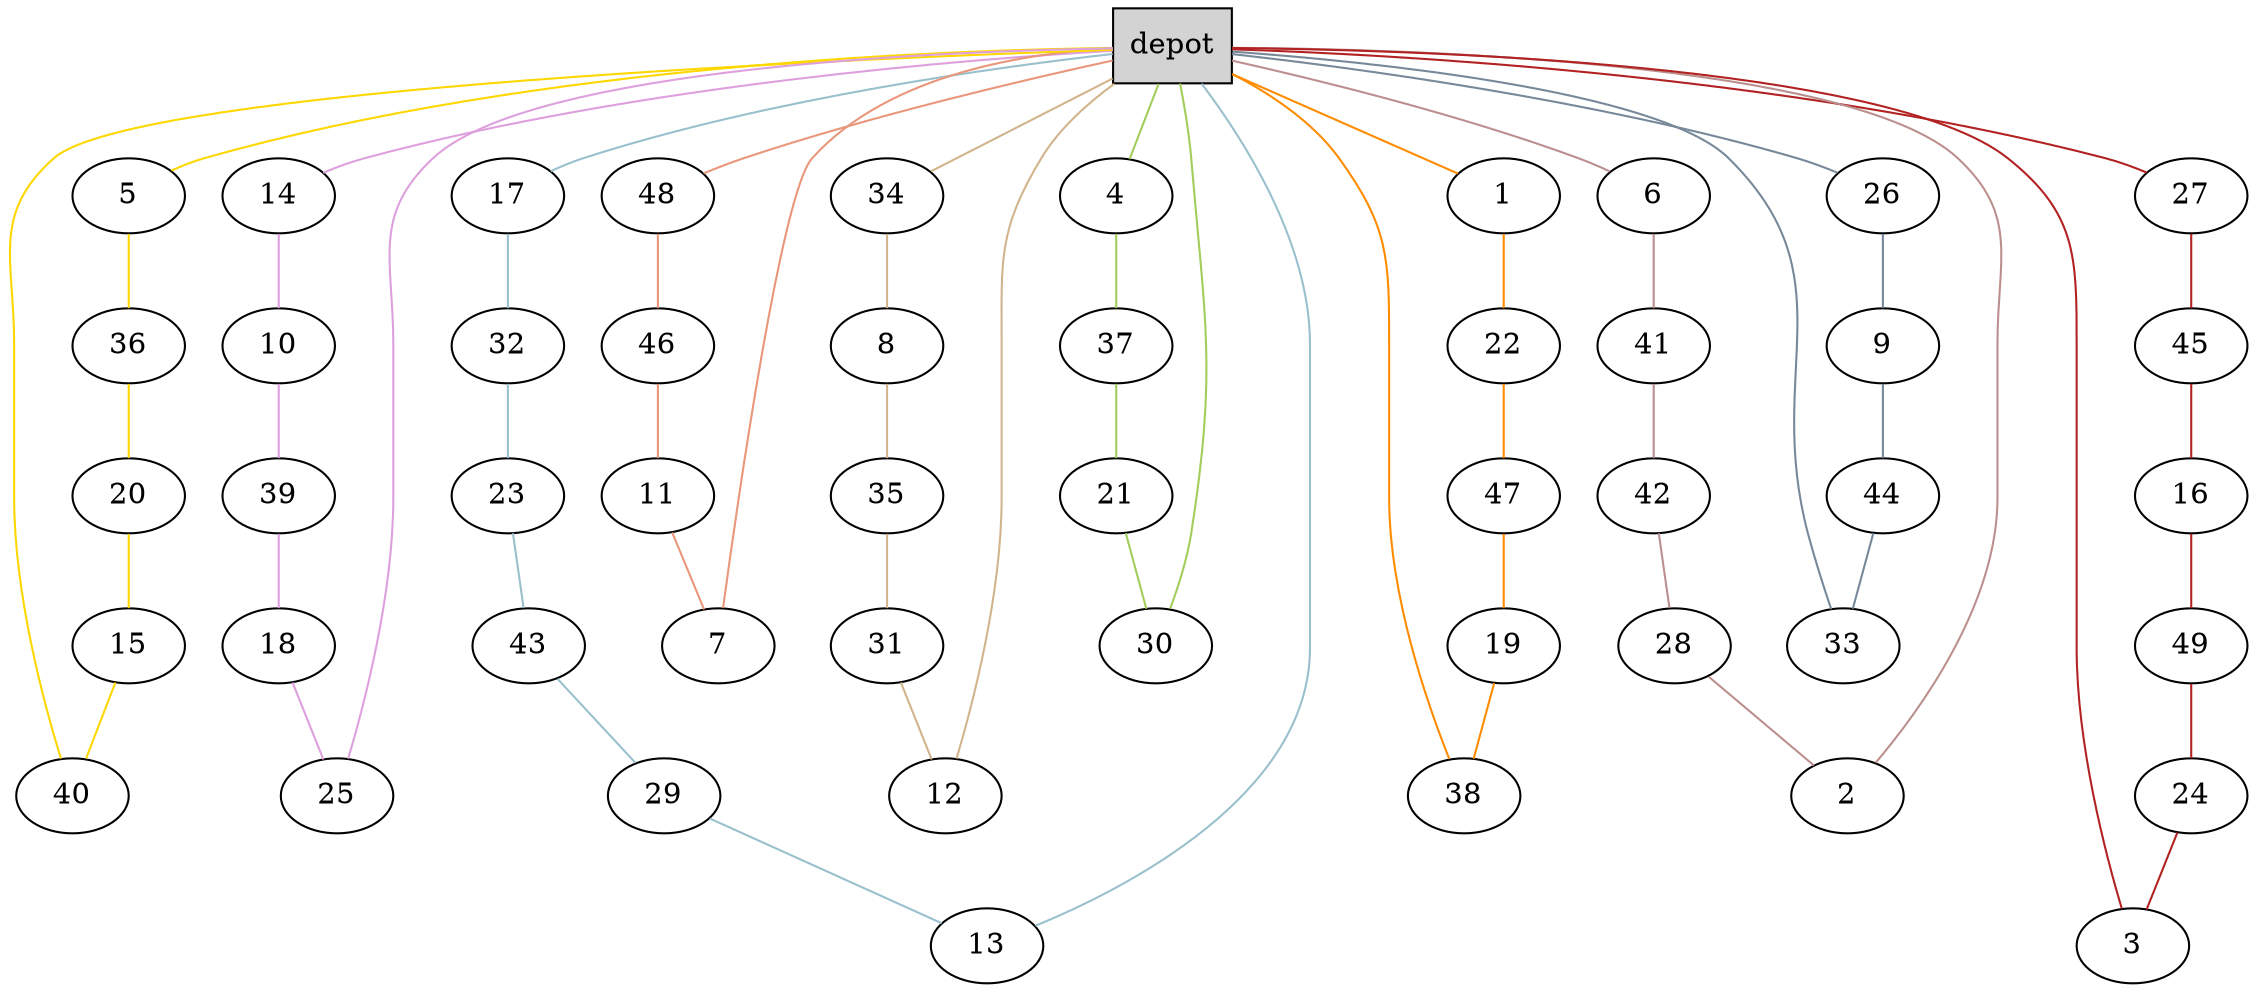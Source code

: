 graph G {
  0[shape = box, label = "depot", style = filled ];
  48[shape = ellipse];
  "0"--"48"[color = darksalmon];
  46[shape = ellipse];
  "48"--"46"[color = darksalmon];
  11[shape = ellipse];
  "46"--"11"[color = darksalmon];
  7[shape = ellipse];
  "11"--"7"[color = darksalmon];
  "7"--"0"[color = darksalmon];
  5[shape = ellipse];
  "0"--"5"[color = gold];
  36[shape = ellipse];
  "5"--"36"[color = gold];
  20[shape = ellipse];
  "36"--"20"[color = gold];
  15[shape = ellipse];
  "20"--"15"[color = gold];
  40[shape = ellipse];
  "15"--"40"[color = gold];
  "40"--"0"[color = gold];
  14[shape = ellipse];
  "0"--"14"[color = plum];
  10[shape = ellipse];
  "14"--"10"[color = plum];
  39[shape = ellipse];
  "10"--"39"[color = plum];
  18[shape = ellipse];
  "39"--"18"[color = plum];
  25[shape = ellipse];
  "18"--"25"[color = plum];
  "25"--"0"[color = plum];
  34[shape = ellipse];
  "0"--"34"[color = tan];
  8[shape = ellipse];
  "34"--"8"[color = tan];
  35[shape = ellipse];
  "8"--"35"[color = tan];
  31[shape = ellipse];
  "35"--"31"[color = tan];
  12[shape = ellipse];
  "31"--"12"[color = tan];
  "12"--"0"[color = tan];
  1[shape = ellipse];
  "0"--"1"[color = darkorange];
  22[shape = ellipse];
  "1"--"22"[color = darkorange];
  47[shape = ellipse];
  "22"--"47"[color = darkorange];
  19[shape = ellipse];
  "47"--"19"[color = darkorange];
  38[shape = ellipse];
  "19"--"38"[color = darkorange];
  "38"--"0"[color = darkorange];
  6[shape = ellipse];
  "0"--"6"[color = rosybrown];
  41[shape = ellipse];
  "6"--"41"[color = rosybrown];
  42[shape = ellipse];
  "41"--"42"[color = rosybrown];
  28[shape = ellipse];
  "42"--"28"[color = rosybrown];
  2[shape = ellipse];
  "28"--"2"[color = rosybrown];
  "2"--"0"[color = rosybrown];
  4[shape = ellipse];
  "0"--"4"[color = darkolivegreen3];
  37[shape = ellipse];
  "4"--"37"[color = darkolivegreen3];
  21[shape = ellipse];
  "37"--"21"[color = darkolivegreen3];
  30[shape = ellipse];
  "21"--"30"[color = darkolivegreen3];
  "30"--"0"[color = darkolivegreen3];
  17[shape = ellipse];
  "0"--"17"[color = lightblue3];
  32[shape = ellipse];
  "17"--"32"[color = lightblue3];
  23[shape = ellipse];
  "32"--"23"[color = lightblue3];
  43[shape = ellipse];
  "23"--"43"[color = lightblue3];
  29[shape = ellipse];
  "43"--"29"[color = lightblue3];
  13[shape = ellipse];
  "29"--"13"[color = lightblue3];
  "13"--"0"[color = lightblue3];
  27[shape = ellipse];
  "0"--"27"[color = firebrick];
  45[shape = ellipse];
  "27"--"45"[color = firebrick];
  16[shape = ellipse];
  "45"--"16"[color = firebrick];
  49[shape = ellipse];
  "16"--"49"[color = firebrick];
  24[shape = ellipse];
  "49"--"24"[color = firebrick];
  3[shape = ellipse];
  "24"--"3"[color = firebrick];
  "3"--"0"[color = firebrick];
  26[shape = ellipse];
  "0"--"26"[color = lightslategray];
  9[shape = ellipse];
  "26"--"9"[color = lightslategray];
  44[shape = ellipse];
  "9"--"44"[color = lightslategray];
  33[shape = ellipse];
  "44"--"33"[color = lightslategray];
  "33"--"0"[color = lightslategray];
}
